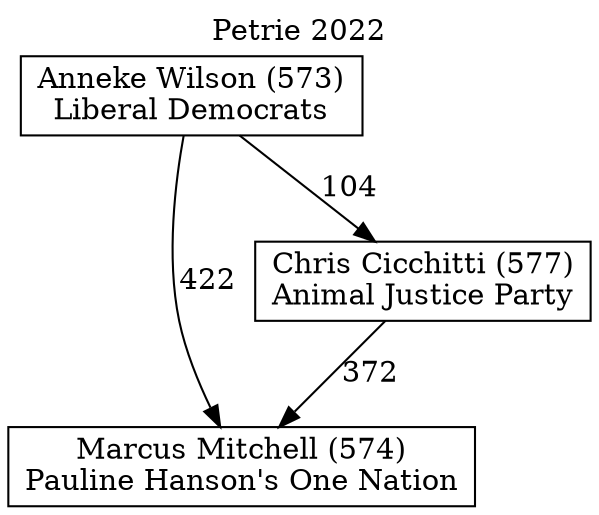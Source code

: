 // House preference flow
digraph "Marcus Mitchell (574)_Petrie_2022" {
	graph [label="Petrie 2022" labelloc=t mclimit=10]
	node [shape=box]
	"Marcus Mitchell (574)" [label="Marcus Mitchell (574)
Pauline Hanson's One Nation"]
	"Chris Cicchitti (577)" [label="Chris Cicchitti (577)
Animal Justice Party"]
	"Anneke Wilson (573)" [label="Anneke Wilson (573)
Liberal Democrats"]
	"Chris Cicchitti (577)" -> "Marcus Mitchell (574)" [label=372]
	"Anneke Wilson (573)" -> "Chris Cicchitti (577)" [label=104]
	"Anneke Wilson (573)" -> "Marcus Mitchell (574)" [label=422]
}

